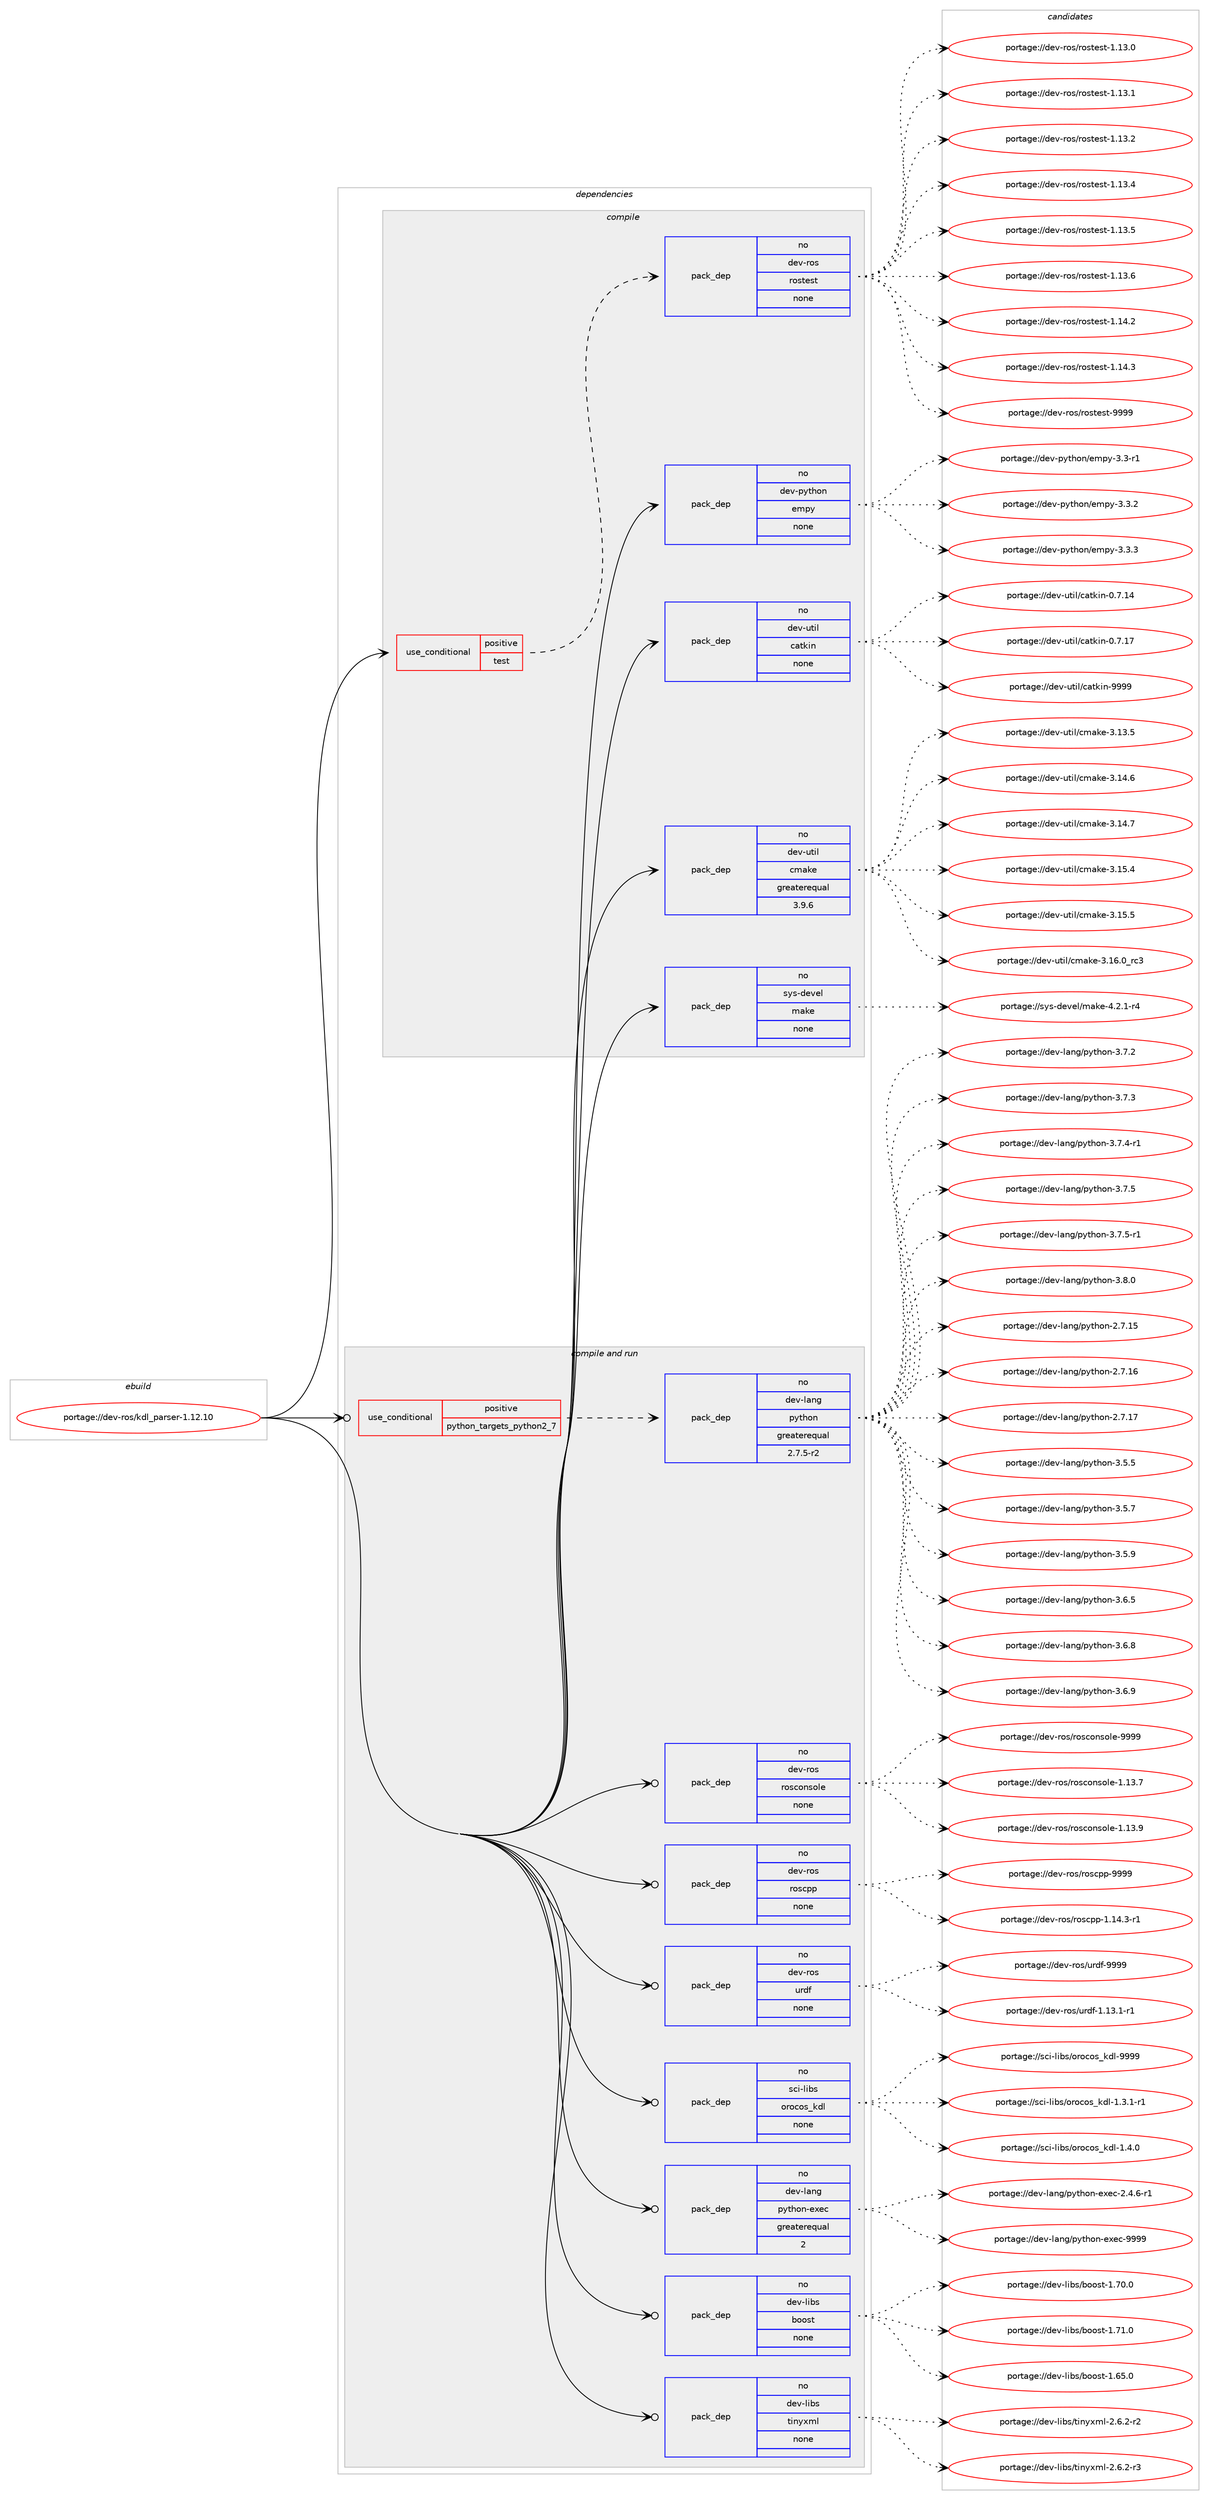 digraph prolog {

# *************
# Graph options
# *************

newrank=true;
concentrate=true;
compound=true;
graph [rankdir=LR,fontname=Helvetica,fontsize=10,ranksep=1.5];#, ranksep=2.5, nodesep=0.2];
edge  [arrowhead=vee];
node  [fontname=Helvetica,fontsize=10];

# **********
# The ebuild
# **********

subgraph cluster_leftcol {
color=gray;
rank=same;
label=<<i>ebuild</i>>;
id [label="portage://dev-ros/kdl_parser-1.12.10", color=red, width=4, href="../dev-ros/kdl_parser-1.12.10.svg"];
}

# ****************
# The dependencies
# ****************

subgraph cluster_midcol {
color=gray;
label=<<i>dependencies</i>>;
subgraph cluster_compile {
fillcolor="#eeeeee";
style=filled;
label=<<i>compile</i>>;
subgraph cond42950 {
dependency190097 [label=<<TABLE BORDER="0" CELLBORDER="1" CELLSPACING="0" CELLPADDING="4"><TR><TD ROWSPAN="3" CELLPADDING="10">use_conditional</TD></TR><TR><TD>positive</TD></TR><TR><TD>test</TD></TR></TABLE>>, shape=none, color=red];
subgraph pack143719 {
dependency190098 [label=<<TABLE BORDER="0" CELLBORDER="1" CELLSPACING="0" CELLPADDING="4" WIDTH="220"><TR><TD ROWSPAN="6" CELLPADDING="30">pack_dep</TD></TR><TR><TD WIDTH="110">no</TD></TR><TR><TD>dev-ros</TD></TR><TR><TD>rostest</TD></TR><TR><TD>none</TD></TR><TR><TD></TD></TR></TABLE>>, shape=none, color=blue];
}
dependency190097:e -> dependency190098:w [weight=20,style="dashed",arrowhead="vee"];
}
id:e -> dependency190097:w [weight=20,style="solid",arrowhead="vee"];
subgraph pack143720 {
dependency190099 [label=<<TABLE BORDER="0" CELLBORDER="1" CELLSPACING="0" CELLPADDING="4" WIDTH="220"><TR><TD ROWSPAN="6" CELLPADDING="30">pack_dep</TD></TR><TR><TD WIDTH="110">no</TD></TR><TR><TD>dev-python</TD></TR><TR><TD>empy</TD></TR><TR><TD>none</TD></TR><TR><TD></TD></TR></TABLE>>, shape=none, color=blue];
}
id:e -> dependency190099:w [weight=20,style="solid",arrowhead="vee"];
subgraph pack143721 {
dependency190100 [label=<<TABLE BORDER="0" CELLBORDER="1" CELLSPACING="0" CELLPADDING="4" WIDTH="220"><TR><TD ROWSPAN="6" CELLPADDING="30">pack_dep</TD></TR><TR><TD WIDTH="110">no</TD></TR><TR><TD>dev-util</TD></TR><TR><TD>catkin</TD></TR><TR><TD>none</TD></TR><TR><TD></TD></TR></TABLE>>, shape=none, color=blue];
}
id:e -> dependency190100:w [weight=20,style="solid",arrowhead="vee"];
subgraph pack143722 {
dependency190101 [label=<<TABLE BORDER="0" CELLBORDER="1" CELLSPACING="0" CELLPADDING="4" WIDTH="220"><TR><TD ROWSPAN="6" CELLPADDING="30">pack_dep</TD></TR><TR><TD WIDTH="110">no</TD></TR><TR><TD>dev-util</TD></TR><TR><TD>cmake</TD></TR><TR><TD>greaterequal</TD></TR><TR><TD>3.9.6</TD></TR></TABLE>>, shape=none, color=blue];
}
id:e -> dependency190101:w [weight=20,style="solid",arrowhead="vee"];
subgraph pack143723 {
dependency190102 [label=<<TABLE BORDER="0" CELLBORDER="1" CELLSPACING="0" CELLPADDING="4" WIDTH="220"><TR><TD ROWSPAN="6" CELLPADDING="30">pack_dep</TD></TR><TR><TD WIDTH="110">no</TD></TR><TR><TD>sys-devel</TD></TR><TR><TD>make</TD></TR><TR><TD>none</TD></TR><TR><TD></TD></TR></TABLE>>, shape=none, color=blue];
}
id:e -> dependency190102:w [weight=20,style="solid",arrowhead="vee"];
}
subgraph cluster_compileandrun {
fillcolor="#eeeeee";
style=filled;
label=<<i>compile and run</i>>;
subgraph cond42951 {
dependency190103 [label=<<TABLE BORDER="0" CELLBORDER="1" CELLSPACING="0" CELLPADDING="4"><TR><TD ROWSPAN="3" CELLPADDING="10">use_conditional</TD></TR><TR><TD>positive</TD></TR><TR><TD>python_targets_python2_7</TD></TR></TABLE>>, shape=none, color=red];
subgraph pack143724 {
dependency190104 [label=<<TABLE BORDER="0" CELLBORDER="1" CELLSPACING="0" CELLPADDING="4" WIDTH="220"><TR><TD ROWSPAN="6" CELLPADDING="30">pack_dep</TD></TR><TR><TD WIDTH="110">no</TD></TR><TR><TD>dev-lang</TD></TR><TR><TD>python</TD></TR><TR><TD>greaterequal</TD></TR><TR><TD>2.7.5-r2</TD></TR></TABLE>>, shape=none, color=blue];
}
dependency190103:e -> dependency190104:w [weight=20,style="dashed",arrowhead="vee"];
}
id:e -> dependency190103:w [weight=20,style="solid",arrowhead="odotvee"];
subgraph pack143725 {
dependency190105 [label=<<TABLE BORDER="0" CELLBORDER="1" CELLSPACING="0" CELLPADDING="4" WIDTH="220"><TR><TD ROWSPAN="6" CELLPADDING="30">pack_dep</TD></TR><TR><TD WIDTH="110">no</TD></TR><TR><TD>dev-lang</TD></TR><TR><TD>python-exec</TD></TR><TR><TD>greaterequal</TD></TR><TR><TD>2</TD></TR></TABLE>>, shape=none, color=blue];
}
id:e -> dependency190105:w [weight=20,style="solid",arrowhead="odotvee"];
subgraph pack143726 {
dependency190106 [label=<<TABLE BORDER="0" CELLBORDER="1" CELLSPACING="0" CELLPADDING="4" WIDTH="220"><TR><TD ROWSPAN="6" CELLPADDING="30">pack_dep</TD></TR><TR><TD WIDTH="110">no</TD></TR><TR><TD>dev-libs</TD></TR><TR><TD>boost</TD></TR><TR><TD>none</TD></TR><TR><TD></TD></TR></TABLE>>, shape=none, color=blue];
}
id:e -> dependency190106:w [weight=20,style="solid",arrowhead="odotvee"];
subgraph pack143727 {
dependency190107 [label=<<TABLE BORDER="0" CELLBORDER="1" CELLSPACING="0" CELLPADDING="4" WIDTH="220"><TR><TD ROWSPAN="6" CELLPADDING="30">pack_dep</TD></TR><TR><TD WIDTH="110">no</TD></TR><TR><TD>dev-libs</TD></TR><TR><TD>tinyxml</TD></TR><TR><TD>none</TD></TR><TR><TD></TD></TR></TABLE>>, shape=none, color=blue];
}
id:e -> dependency190107:w [weight=20,style="solid",arrowhead="odotvee"];
subgraph pack143728 {
dependency190108 [label=<<TABLE BORDER="0" CELLBORDER="1" CELLSPACING="0" CELLPADDING="4" WIDTH="220"><TR><TD ROWSPAN="6" CELLPADDING="30">pack_dep</TD></TR><TR><TD WIDTH="110">no</TD></TR><TR><TD>dev-ros</TD></TR><TR><TD>rosconsole</TD></TR><TR><TD>none</TD></TR><TR><TD></TD></TR></TABLE>>, shape=none, color=blue];
}
id:e -> dependency190108:w [weight=20,style="solid",arrowhead="odotvee"];
subgraph pack143729 {
dependency190109 [label=<<TABLE BORDER="0" CELLBORDER="1" CELLSPACING="0" CELLPADDING="4" WIDTH="220"><TR><TD ROWSPAN="6" CELLPADDING="30">pack_dep</TD></TR><TR><TD WIDTH="110">no</TD></TR><TR><TD>dev-ros</TD></TR><TR><TD>roscpp</TD></TR><TR><TD>none</TD></TR><TR><TD></TD></TR></TABLE>>, shape=none, color=blue];
}
id:e -> dependency190109:w [weight=20,style="solid",arrowhead="odotvee"];
subgraph pack143730 {
dependency190110 [label=<<TABLE BORDER="0" CELLBORDER="1" CELLSPACING="0" CELLPADDING="4" WIDTH="220"><TR><TD ROWSPAN="6" CELLPADDING="30">pack_dep</TD></TR><TR><TD WIDTH="110">no</TD></TR><TR><TD>dev-ros</TD></TR><TR><TD>urdf</TD></TR><TR><TD>none</TD></TR><TR><TD></TD></TR></TABLE>>, shape=none, color=blue];
}
id:e -> dependency190110:w [weight=20,style="solid",arrowhead="odotvee"];
subgraph pack143731 {
dependency190111 [label=<<TABLE BORDER="0" CELLBORDER="1" CELLSPACING="0" CELLPADDING="4" WIDTH="220"><TR><TD ROWSPAN="6" CELLPADDING="30">pack_dep</TD></TR><TR><TD WIDTH="110">no</TD></TR><TR><TD>sci-libs</TD></TR><TR><TD>orocos_kdl</TD></TR><TR><TD>none</TD></TR><TR><TD></TD></TR></TABLE>>, shape=none, color=blue];
}
id:e -> dependency190111:w [weight=20,style="solid",arrowhead="odotvee"];
}
subgraph cluster_run {
fillcolor="#eeeeee";
style=filled;
label=<<i>run</i>>;
}
}

# **************
# The candidates
# **************

subgraph cluster_choices {
rank=same;
color=gray;
label=<<i>candidates</i>>;

subgraph choice143719 {
color=black;
nodesep=1;
choiceportage100101118451141111154711411111511610111511645494649514648 [label="portage://dev-ros/rostest-1.13.0", color=red, width=4,href="../dev-ros/rostest-1.13.0.svg"];
choiceportage100101118451141111154711411111511610111511645494649514649 [label="portage://dev-ros/rostest-1.13.1", color=red, width=4,href="../dev-ros/rostest-1.13.1.svg"];
choiceportage100101118451141111154711411111511610111511645494649514650 [label="portage://dev-ros/rostest-1.13.2", color=red, width=4,href="../dev-ros/rostest-1.13.2.svg"];
choiceportage100101118451141111154711411111511610111511645494649514652 [label="portage://dev-ros/rostest-1.13.4", color=red, width=4,href="../dev-ros/rostest-1.13.4.svg"];
choiceportage100101118451141111154711411111511610111511645494649514653 [label="portage://dev-ros/rostest-1.13.5", color=red, width=4,href="../dev-ros/rostest-1.13.5.svg"];
choiceportage100101118451141111154711411111511610111511645494649514654 [label="portage://dev-ros/rostest-1.13.6", color=red, width=4,href="../dev-ros/rostest-1.13.6.svg"];
choiceportage100101118451141111154711411111511610111511645494649524650 [label="portage://dev-ros/rostest-1.14.2", color=red, width=4,href="../dev-ros/rostest-1.14.2.svg"];
choiceportage100101118451141111154711411111511610111511645494649524651 [label="portage://dev-ros/rostest-1.14.3", color=red, width=4,href="../dev-ros/rostest-1.14.3.svg"];
choiceportage10010111845114111115471141111151161011151164557575757 [label="portage://dev-ros/rostest-9999", color=red, width=4,href="../dev-ros/rostest-9999.svg"];
dependency190098:e -> choiceportage100101118451141111154711411111511610111511645494649514648:w [style=dotted,weight="100"];
dependency190098:e -> choiceportage100101118451141111154711411111511610111511645494649514649:w [style=dotted,weight="100"];
dependency190098:e -> choiceportage100101118451141111154711411111511610111511645494649514650:w [style=dotted,weight="100"];
dependency190098:e -> choiceportage100101118451141111154711411111511610111511645494649514652:w [style=dotted,weight="100"];
dependency190098:e -> choiceportage100101118451141111154711411111511610111511645494649514653:w [style=dotted,weight="100"];
dependency190098:e -> choiceportage100101118451141111154711411111511610111511645494649514654:w [style=dotted,weight="100"];
dependency190098:e -> choiceportage100101118451141111154711411111511610111511645494649524650:w [style=dotted,weight="100"];
dependency190098:e -> choiceportage100101118451141111154711411111511610111511645494649524651:w [style=dotted,weight="100"];
dependency190098:e -> choiceportage10010111845114111115471141111151161011151164557575757:w [style=dotted,weight="100"];
}
subgraph choice143720 {
color=black;
nodesep=1;
choiceportage1001011184511212111610411111047101109112121455146514511449 [label="portage://dev-python/empy-3.3-r1", color=red, width=4,href="../dev-python/empy-3.3-r1.svg"];
choiceportage1001011184511212111610411111047101109112121455146514650 [label="portage://dev-python/empy-3.3.2", color=red, width=4,href="../dev-python/empy-3.3.2.svg"];
choiceportage1001011184511212111610411111047101109112121455146514651 [label="portage://dev-python/empy-3.3.3", color=red, width=4,href="../dev-python/empy-3.3.3.svg"];
dependency190099:e -> choiceportage1001011184511212111610411111047101109112121455146514511449:w [style=dotted,weight="100"];
dependency190099:e -> choiceportage1001011184511212111610411111047101109112121455146514650:w [style=dotted,weight="100"];
dependency190099:e -> choiceportage1001011184511212111610411111047101109112121455146514651:w [style=dotted,weight="100"];
}
subgraph choice143721 {
color=black;
nodesep=1;
choiceportage1001011184511711610510847999711610710511045484655464952 [label="portage://dev-util/catkin-0.7.14", color=red, width=4,href="../dev-util/catkin-0.7.14.svg"];
choiceportage1001011184511711610510847999711610710511045484655464955 [label="portage://dev-util/catkin-0.7.17", color=red, width=4,href="../dev-util/catkin-0.7.17.svg"];
choiceportage100101118451171161051084799971161071051104557575757 [label="portage://dev-util/catkin-9999", color=red, width=4,href="../dev-util/catkin-9999.svg"];
dependency190100:e -> choiceportage1001011184511711610510847999711610710511045484655464952:w [style=dotted,weight="100"];
dependency190100:e -> choiceportage1001011184511711610510847999711610710511045484655464955:w [style=dotted,weight="100"];
dependency190100:e -> choiceportage100101118451171161051084799971161071051104557575757:w [style=dotted,weight="100"];
}
subgraph choice143722 {
color=black;
nodesep=1;
choiceportage1001011184511711610510847991099710710145514649514653 [label="portage://dev-util/cmake-3.13.5", color=red, width=4,href="../dev-util/cmake-3.13.5.svg"];
choiceportage1001011184511711610510847991099710710145514649524654 [label="portage://dev-util/cmake-3.14.6", color=red, width=4,href="../dev-util/cmake-3.14.6.svg"];
choiceportage1001011184511711610510847991099710710145514649524655 [label="portage://dev-util/cmake-3.14.7", color=red, width=4,href="../dev-util/cmake-3.14.7.svg"];
choiceportage1001011184511711610510847991099710710145514649534652 [label="portage://dev-util/cmake-3.15.4", color=red, width=4,href="../dev-util/cmake-3.15.4.svg"];
choiceportage1001011184511711610510847991099710710145514649534653 [label="portage://dev-util/cmake-3.15.5", color=red, width=4,href="../dev-util/cmake-3.15.5.svg"];
choiceportage1001011184511711610510847991099710710145514649544648951149951 [label="portage://dev-util/cmake-3.16.0_rc3", color=red, width=4,href="../dev-util/cmake-3.16.0_rc3.svg"];
dependency190101:e -> choiceportage1001011184511711610510847991099710710145514649514653:w [style=dotted,weight="100"];
dependency190101:e -> choiceportage1001011184511711610510847991099710710145514649524654:w [style=dotted,weight="100"];
dependency190101:e -> choiceportage1001011184511711610510847991099710710145514649524655:w [style=dotted,weight="100"];
dependency190101:e -> choiceportage1001011184511711610510847991099710710145514649534652:w [style=dotted,weight="100"];
dependency190101:e -> choiceportage1001011184511711610510847991099710710145514649534653:w [style=dotted,weight="100"];
dependency190101:e -> choiceportage1001011184511711610510847991099710710145514649544648951149951:w [style=dotted,weight="100"];
}
subgraph choice143723 {
color=black;
nodesep=1;
choiceportage1151211154510010111810110847109971071014552465046494511452 [label="portage://sys-devel/make-4.2.1-r4", color=red, width=4,href="../sys-devel/make-4.2.1-r4.svg"];
dependency190102:e -> choiceportage1151211154510010111810110847109971071014552465046494511452:w [style=dotted,weight="100"];
}
subgraph choice143724 {
color=black;
nodesep=1;
choiceportage10010111845108971101034711212111610411111045504655464953 [label="portage://dev-lang/python-2.7.15", color=red, width=4,href="../dev-lang/python-2.7.15.svg"];
choiceportage10010111845108971101034711212111610411111045504655464954 [label="portage://dev-lang/python-2.7.16", color=red, width=4,href="../dev-lang/python-2.7.16.svg"];
choiceportage10010111845108971101034711212111610411111045504655464955 [label="portage://dev-lang/python-2.7.17", color=red, width=4,href="../dev-lang/python-2.7.17.svg"];
choiceportage100101118451089711010347112121116104111110455146534653 [label="portage://dev-lang/python-3.5.5", color=red, width=4,href="../dev-lang/python-3.5.5.svg"];
choiceportage100101118451089711010347112121116104111110455146534655 [label="portage://dev-lang/python-3.5.7", color=red, width=4,href="../dev-lang/python-3.5.7.svg"];
choiceportage100101118451089711010347112121116104111110455146534657 [label="portage://dev-lang/python-3.5.9", color=red, width=4,href="../dev-lang/python-3.5.9.svg"];
choiceportage100101118451089711010347112121116104111110455146544653 [label="portage://dev-lang/python-3.6.5", color=red, width=4,href="../dev-lang/python-3.6.5.svg"];
choiceportage100101118451089711010347112121116104111110455146544656 [label="portage://dev-lang/python-3.6.8", color=red, width=4,href="../dev-lang/python-3.6.8.svg"];
choiceportage100101118451089711010347112121116104111110455146544657 [label="portage://dev-lang/python-3.6.9", color=red, width=4,href="../dev-lang/python-3.6.9.svg"];
choiceportage100101118451089711010347112121116104111110455146554650 [label="portage://dev-lang/python-3.7.2", color=red, width=4,href="../dev-lang/python-3.7.2.svg"];
choiceportage100101118451089711010347112121116104111110455146554651 [label="portage://dev-lang/python-3.7.3", color=red, width=4,href="../dev-lang/python-3.7.3.svg"];
choiceportage1001011184510897110103471121211161041111104551465546524511449 [label="portage://dev-lang/python-3.7.4-r1", color=red, width=4,href="../dev-lang/python-3.7.4-r1.svg"];
choiceportage100101118451089711010347112121116104111110455146554653 [label="portage://dev-lang/python-3.7.5", color=red, width=4,href="../dev-lang/python-3.7.5.svg"];
choiceportage1001011184510897110103471121211161041111104551465546534511449 [label="portage://dev-lang/python-3.7.5-r1", color=red, width=4,href="../dev-lang/python-3.7.5-r1.svg"];
choiceportage100101118451089711010347112121116104111110455146564648 [label="portage://dev-lang/python-3.8.0", color=red, width=4,href="../dev-lang/python-3.8.0.svg"];
dependency190104:e -> choiceportage10010111845108971101034711212111610411111045504655464953:w [style=dotted,weight="100"];
dependency190104:e -> choiceportage10010111845108971101034711212111610411111045504655464954:w [style=dotted,weight="100"];
dependency190104:e -> choiceportage10010111845108971101034711212111610411111045504655464955:w [style=dotted,weight="100"];
dependency190104:e -> choiceportage100101118451089711010347112121116104111110455146534653:w [style=dotted,weight="100"];
dependency190104:e -> choiceportage100101118451089711010347112121116104111110455146534655:w [style=dotted,weight="100"];
dependency190104:e -> choiceportage100101118451089711010347112121116104111110455146534657:w [style=dotted,weight="100"];
dependency190104:e -> choiceportage100101118451089711010347112121116104111110455146544653:w [style=dotted,weight="100"];
dependency190104:e -> choiceportage100101118451089711010347112121116104111110455146544656:w [style=dotted,weight="100"];
dependency190104:e -> choiceportage100101118451089711010347112121116104111110455146544657:w [style=dotted,weight="100"];
dependency190104:e -> choiceportage100101118451089711010347112121116104111110455146554650:w [style=dotted,weight="100"];
dependency190104:e -> choiceportage100101118451089711010347112121116104111110455146554651:w [style=dotted,weight="100"];
dependency190104:e -> choiceportage1001011184510897110103471121211161041111104551465546524511449:w [style=dotted,weight="100"];
dependency190104:e -> choiceportage100101118451089711010347112121116104111110455146554653:w [style=dotted,weight="100"];
dependency190104:e -> choiceportage1001011184510897110103471121211161041111104551465546534511449:w [style=dotted,weight="100"];
dependency190104:e -> choiceportage100101118451089711010347112121116104111110455146564648:w [style=dotted,weight="100"];
}
subgraph choice143725 {
color=black;
nodesep=1;
choiceportage10010111845108971101034711212111610411111045101120101994550465246544511449 [label="portage://dev-lang/python-exec-2.4.6-r1", color=red, width=4,href="../dev-lang/python-exec-2.4.6-r1.svg"];
choiceportage10010111845108971101034711212111610411111045101120101994557575757 [label="portage://dev-lang/python-exec-9999", color=red, width=4,href="../dev-lang/python-exec-9999.svg"];
dependency190105:e -> choiceportage10010111845108971101034711212111610411111045101120101994550465246544511449:w [style=dotted,weight="100"];
dependency190105:e -> choiceportage10010111845108971101034711212111610411111045101120101994557575757:w [style=dotted,weight="100"];
}
subgraph choice143726 {
color=black;
nodesep=1;
choiceportage1001011184510810598115479811111111511645494654534648 [label="portage://dev-libs/boost-1.65.0", color=red, width=4,href="../dev-libs/boost-1.65.0.svg"];
choiceportage1001011184510810598115479811111111511645494655484648 [label="portage://dev-libs/boost-1.70.0", color=red, width=4,href="../dev-libs/boost-1.70.0.svg"];
choiceportage1001011184510810598115479811111111511645494655494648 [label="portage://dev-libs/boost-1.71.0", color=red, width=4,href="../dev-libs/boost-1.71.0.svg"];
dependency190106:e -> choiceportage1001011184510810598115479811111111511645494654534648:w [style=dotted,weight="100"];
dependency190106:e -> choiceportage1001011184510810598115479811111111511645494655484648:w [style=dotted,weight="100"];
dependency190106:e -> choiceportage1001011184510810598115479811111111511645494655494648:w [style=dotted,weight="100"];
}
subgraph choice143727 {
color=black;
nodesep=1;
choiceportage1001011184510810598115471161051101211201091084550465446504511450 [label="portage://dev-libs/tinyxml-2.6.2-r2", color=red, width=4,href="../dev-libs/tinyxml-2.6.2-r2.svg"];
choiceportage1001011184510810598115471161051101211201091084550465446504511451 [label="portage://dev-libs/tinyxml-2.6.2-r3", color=red, width=4,href="../dev-libs/tinyxml-2.6.2-r3.svg"];
dependency190107:e -> choiceportage1001011184510810598115471161051101211201091084550465446504511450:w [style=dotted,weight="100"];
dependency190107:e -> choiceportage1001011184510810598115471161051101211201091084550465446504511451:w [style=dotted,weight="100"];
}
subgraph choice143728 {
color=black;
nodesep=1;
choiceportage10010111845114111115471141111159911111011511110810145494649514655 [label="portage://dev-ros/rosconsole-1.13.7", color=red, width=4,href="../dev-ros/rosconsole-1.13.7.svg"];
choiceportage10010111845114111115471141111159911111011511110810145494649514657 [label="portage://dev-ros/rosconsole-1.13.9", color=red, width=4,href="../dev-ros/rosconsole-1.13.9.svg"];
choiceportage1001011184511411111547114111115991111101151111081014557575757 [label="portage://dev-ros/rosconsole-9999", color=red, width=4,href="../dev-ros/rosconsole-9999.svg"];
dependency190108:e -> choiceportage10010111845114111115471141111159911111011511110810145494649514655:w [style=dotted,weight="100"];
dependency190108:e -> choiceportage10010111845114111115471141111159911111011511110810145494649514657:w [style=dotted,weight="100"];
dependency190108:e -> choiceportage1001011184511411111547114111115991111101151111081014557575757:w [style=dotted,weight="100"];
}
subgraph choice143729 {
color=black;
nodesep=1;
choiceportage100101118451141111154711411111599112112454946495246514511449 [label="portage://dev-ros/roscpp-1.14.3-r1", color=red, width=4,href="../dev-ros/roscpp-1.14.3-r1.svg"];
choiceportage1001011184511411111547114111115991121124557575757 [label="portage://dev-ros/roscpp-9999", color=red, width=4,href="../dev-ros/roscpp-9999.svg"];
dependency190109:e -> choiceportage100101118451141111154711411111599112112454946495246514511449:w [style=dotted,weight="100"];
dependency190109:e -> choiceportage1001011184511411111547114111115991121124557575757:w [style=dotted,weight="100"];
}
subgraph choice143730 {
color=black;
nodesep=1;
choiceportage1001011184511411111547117114100102454946495146494511449 [label="portage://dev-ros/urdf-1.13.1-r1", color=red, width=4,href="../dev-ros/urdf-1.13.1-r1.svg"];
choiceportage10010111845114111115471171141001024557575757 [label="portage://dev-ros/urdf-9999", color=red, width=4,href="../dev-ros/urdf-9999.svg"];
dependency190110:e -> choiceportage1001011184511411111547117114100102454946495146494511449:w [style=dotted,weight="100"];
dependency190110:e -> choiceportage10010111845114111115471171141001024557575757:w [style=dotted,weight="100"];
}
subgraph choice143731 {
color=black;
nodesep=1;
choiceportage1159910545108105981154711111411199111115951071001084549465146494511449 [label="portage://sci-libs/orocos_kdl-1.3.1-r1", color=red, width=4,href="../sci-libs/orocos_kdl-1.3.1-r1.svg"];
choiceportage115991054510810598115471111141119911111595107100108454946524648 [label="portage://sci-libs/orocos_kdl-1.4.0", color=red, width=4,href="../sci-libs/orocos_kdl-1.4.0.svg"];
choiceportage1159910545108105981154711111411199111115951071001084557575757 [label="portage://sci-libs/orocos_kdl-9999", color=red, width=4,href="../sci-libs/orocos_kdl-9999.svg"];
dependency190111:e -> choiceportage1159910545108105981154711111411199111115951071001084549465146494511449:w [style=dotted,weight="100"];
dependency190111:e -> choiceportage115991054510810598115471111141119911111595107100108454946524648:w [style=dotted,weight="100"];
dependency190111:e -> choiceportage1159910545108105981154711111411199111115951071001084557575757:w [style=dotted,weight="100"];
}
}

}
